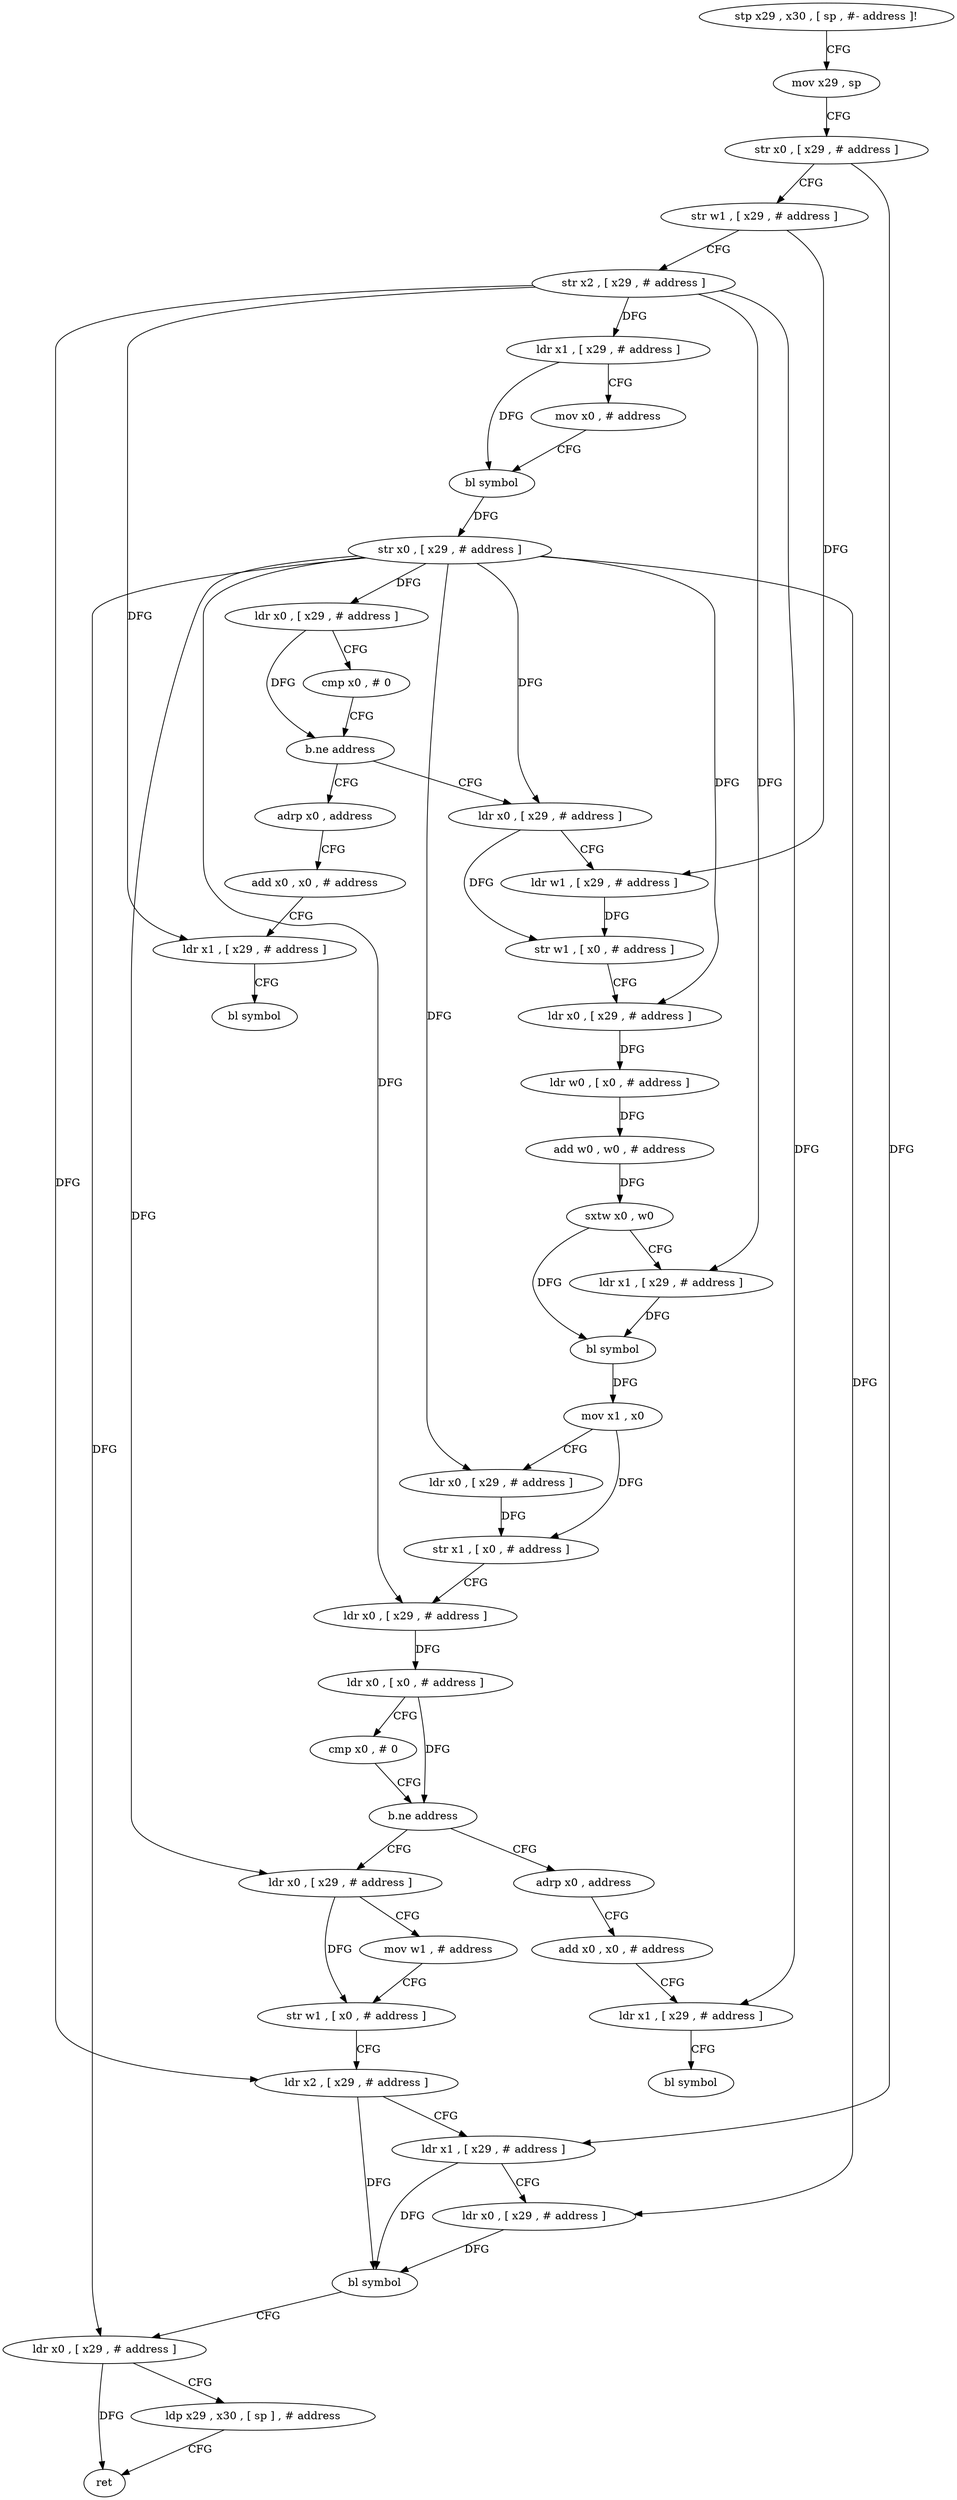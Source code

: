 digraph "func" {
"148100" [label = "stp x29 , x30 , [ sp , #- address ]!" ]
"148104" [label = "mov x29 , sp" ]
"148108" [label = "str x0 , [ x29 , # address ]" ]
"148112" [label = "str w1 , [ x29 , # address ]" ]
"148116" [label = "str x2 , [ x29 , # address ]" ]
"148120" [label = "ldr x1 , [ x29 , # address ]" ]
"148124" [label = "mov x0 , # address" ]
"148128" [label = "bl symbol" ]
"148132" [label = "str x0 , [ x29 , # address ]" ]
"148136" [label = "ldr x0 , [ x29 , # address ]" ]
"148140" [label = "cmp x0 , # 0" ]
"148144" [label = "b.ne address" ]
"148164" [label = "ldr x0 , [ x29 , # address ]" ]
"148148" [label = "adrp x0 , address" ]
"148168" [label = "ldr w1 , [ x29 , # address ]" ]
"148172" [label = "str w1 , [ x0 , # address ]" ]
"148176" [label = "ldr x0 , [ x29 , # address ]" ]
"148180" [label = "ldr w0 , [ x0 , # address ]" ]
"148184" [label = "add w0 , w0 , # address" ]
"148188" [label = "sxtw x0 , w0" ]
"148192" [label = "ldr x1 , [ x29 , # address ]" ]
"148196" [label = "bl symbol" ]
"148200" [label = "mov x1 , x0" ]
"148204" [label = "ldr x0 , [ x29 , # address ]" ]
"148208" [label = "str x1 , [ x0 , # address ]" ]
"148212" [label = "ldr x0 , [ x29 , # address ]" ]
"148216" [label = "ldr x0 , [ x0 , # address ]" ]
"148220" [label = "cmp x0 , # 0" ]
"148224" [label = "b.ne address" ]
"148244" [label = "ldr x0 , [ x29 , # address ]" ]
"148228" [label = "adrp x0 , address" ]
"148152" [label = "add x0 , x0 , # address" ]
"148156" [label = "ldr x1 , [ x29 , # address ]" ]
"148160" [label = "bl symbol" ]
"148248" [label = "mov w1 , # address" ]
"148252" [label = "str w1 , [ x0 , # address ]" ]
"148256" [label = "ldr x2 , [ x29 , # address ]" ]
"148260" [label = "ldr x1 , [ x29 , # address ]" ]
"148264" [label = "ldr x0 , [ x29 , # address ]" ]
"148268" [label = "bl symbol" ]
"148272" [label = "ldr x0 , [ x29 , # address ]" ]
"148276" [label = "ldp x29 , x30 , [ sp ] , # address" ]
"148280" [label = "ret" ]
"148232" [label = "add x0 , x0 , # address" ]
"148236" [label = "ldr x1 , [ x29 , # address ]" ]
"148240" [label = "bl symbol" ]
"148100" -> "148104" [ label = "CFG" ]
"148104" -> "148108" [ label = "CFG" ]
"148108" -> "148112" [ label = "CFG" ]
"148108" -> "148260" [ label = "DFG" ]
"148112" -> "148116" [ label = "CFG" ]
"148112" -> "148168" [ label = "DFG" ]
"148116" -> "148120" [ label = "DFG" ]
"148116" -> "148192" [ label = "DFG" ]
"148116" -> "148156" [ label = "DFG" ]
"148116" -> "148256" [ label = "DFG" ]
"148116" -> "148236" [ label = "DFG" ]
"148120" -> "148124" [ label = "CFG" ]
"148120" -> "148128" [ label = "DFG" ]
"148124" -> "148128" [ label = "CFG" ]
"148128" -> "148132" [ label = "DFG" ]
"148132" -> "148136" [ label = "DFG" ]
"148132" -> "148164" [ label = "DFG" ]
"148132" -> "148176" [ label = "DFG" ]
"148132" -> "148204" [ label = "DFG" ]
"148132" -> "148212" [ label = "DFG" ]
"148132" -> "148244" [ label = "DFG" ]
"148132" -> "148264" [ label = "DFG" ]
"148132" -> "148272" [ label = "DFG" ]
"148136" -> "148140" [ label = "CFG" ]
"148136" -> "148144" [ label = "DFG" ]
"148140" -> "148144" [ label = "CFG" ]
"148144" -> "148164" [ label = "CFG" ]
"148144" -> "148148" [ label = "CFG" ]
"148164" -> "148168" [ label = "CFG" ]
"148164" -> "148172" [ label = "DFG" ]
"148148" -> "148152" [ label = "CFG" ]
"148168" -> "148172" [ label = "DFG" ]
"148172" -> "148176" [ label = "CFG" ]
"148176" -> "148180" [ label = "DFG" ]
"148180" -> "148184" [ label = "DFG" ]
"148184" -> "148188" [ label = "DFG" ]
"148188" -> "148192" [ label = "CFG" ]
"148188" -> "148196" [ label = "DFG" ]
"148192" -> "148196" [ label = "DFG" ]
"148196" -> "148200" [ label = "DFG" ]
"148200" -> "148204" [ label = "CFG" ]
"148200" -> "148208" [ label = "DFG" ]
"148204" -> "148208" [ label = "DFG" ]
"148208" -> "148212" [ label = "CFG" ]
"148212" -> "148216" [ label = "DFG" ]
"148216" -> "148220" [ label = "CFG" ]
"148216" -> "148224" [ label = "DFG" ]
"148220" -> "148224" [ label = "CFG" ]
"148224" -> "148244" [ label = "CFG" ]
"148224" -> "148228" [ label = "CFG" ]
"148244" -> "148248" [ label = "CFG" ]
"148244" -> "148252" [ label = "DFG" ]
"148228" -> "148232" [ label = "CFG" ]
"148152" -> "148156" [ label = "CFG" ]
"148156" -> "148160" [ label = "CFG" ]
"148248" -> "148252" [ label = "CFG" ]
"148252" -> "148256" [ label = "CFG" ]
"148256" -> "148260" [ label = "CFG" ]
"148256" -> "148268" [ label = "DFG" ]
"148260" -> "148264" [ label = "CFG" ]
"148260" -> "148268" [ label = "DFG" ]
"148264" -> "148268" [ label = "DFG" ]
"148268" -> "148272" [ label = "CFG" ]
"148272" -> "148276" [ label = "CFG" ]
"148272" -> "148280" [ label = "DFG" ]
"148276" -> "148280" [ label = "CFG" ]
"148232" -> "148236" [ label = "CFG" ]
"148236" -> "148240" [ label = "CFG" ]
}
